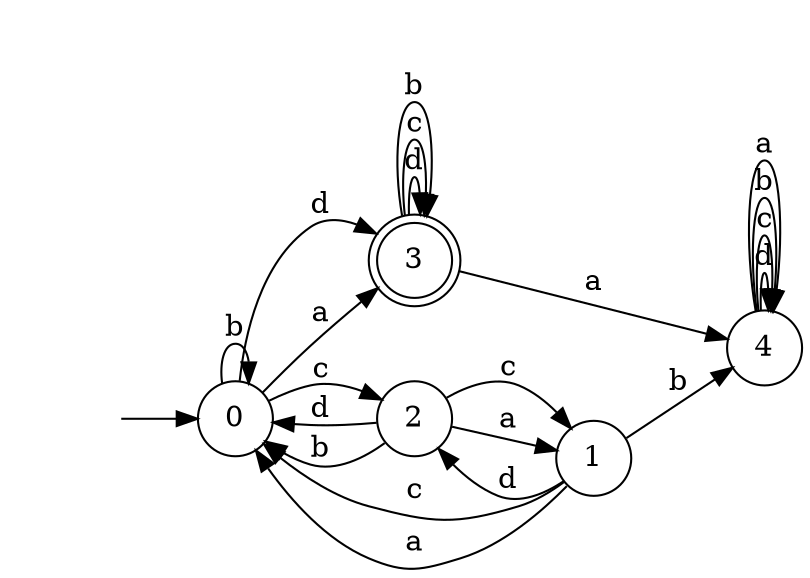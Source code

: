 digraph {
  rankdir=LR;
  0 [label="0", shape = circle];
  0 -> 3 [label="d"];
  0 -> 2 [label="c"];
  0 -> 0 [label="b"];
  0 -> 3 [label="a"];
  1 [label="1", shape = circle];
  1 -> 2 [label="d"];
  1 -> 0 [label="c"];
  1 -> 4 [label="b"];
  1 -> 0 [label="a"];
  2 [label="2", shape = circle];
  2 -> 0 [label="d"];
  2 -> 1 [label="c"];
  2 -> 0 [label="b"];
  2 -> 1 [label="a"];
  3 [label="3", shape = doublecircle];
  3 -> 3 [label="d"];
  3 -> 3 [label="c"];
  3 -> 3 [label="b"];
  3 -> 4 [label="a"];
  4 [label="4", shape = circle];
  4 -> 4 [label="d"];
  4 -> 4 [label="c"];
  4 -> 4 [label="b"];
  4 -> 4 [label="a"];
  5 [label="", shape = plaintext];
  5 -> 0 [label=""];
}

